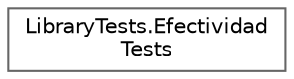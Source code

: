 digraph "Graphical Class Hierarchy"
{
 // INTERACTIVE_SVG=YES
 // LATEX_PDF_SIZE
  bgcolor="transparent";
  edge [fontname=Helvetica,fontsize=10,labelfontname=Helvetica,labelfontsize=10];
  node [fontname=Helvetica,fontsize=10,shape=box,height=0.2,width=0.4];
  rankdir="LR";
  Node0 [id="Node000000",label="LibraryTests.Efectividad\lTests",height=0.2,width=0.4,color="grey40", fillcolor="white", style="filled",URL="$classLibraryTests_1_1EfectividadTests.html",tooltip="Esta es la clase EfectividadTests. Se encarga de comprobar sus funcionalidades."];
}
